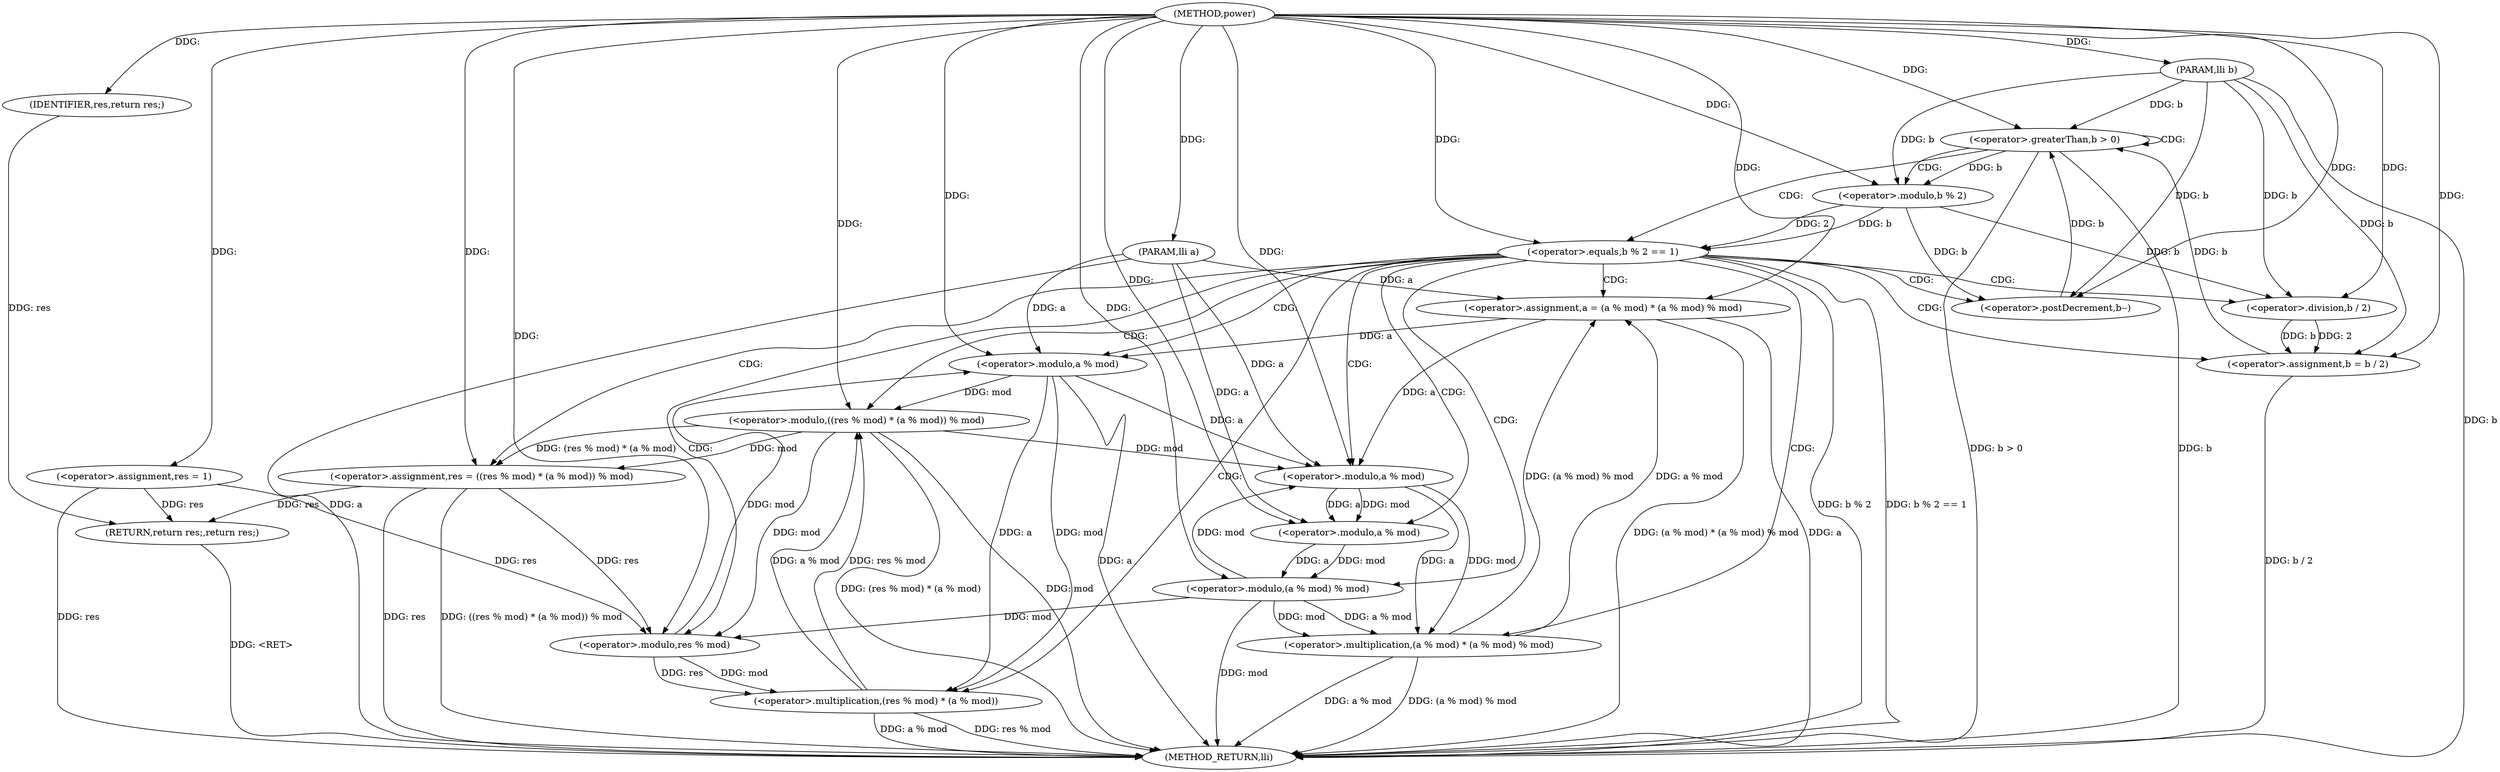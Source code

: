 digraph "power" {  
"1000140" [label = "(METHOD,power)" ]
"1000193" [label = "(METHOD_RETURN,lli)" ]
"1000141" [label = "(PARAM,lli a)" ]
"1000142" [label = "(PARAM,lli b)" ]
"1000145" [label = "(<operator>.assignment,res = 1)" ]
"1000191" [label = "(RETURN,return res;,return res;)" ]
"1000149" [label = "(<operator>.greaterThan,b > 0)" ]
"1000192" [label = "(IDENTIFIER,res,return res;)" ]
"1000154" [label = "(<operator>.equals,b % 2 == 1)" ]
"1000160" [label = "(<operator>.assignment,res = ((res % mod) * (a % mod)) % mod)" ]
"1000171" [label = "(<operator>.postDecrement,b--)" ]
"1000155" [label = "(<operator>.modulo,b % 2)" ]
"1000175" [label = "(<operator>.assignment,b = b / 2)" ]
"1000180" [label = "(<operator>.assignment,a = (a % mod) * (a % mod) % mod)" ]
"1000162" [label = "(<operator>.modulo,((res % mod) * (a % mod)) % mod)" ]
"1000163" [label = "(<operator>.multiplication,(res % mod) * (a % mod))" ]
"1000177" [label = "(<operator>.division,b / 2)" ]
"1000182" [label = "(<operator>.multiplication,(a % mod) * (a % mod) % mod)" ]
"1000164" [label = "(<operator>.modulo,res % mod)" ]
"1000167" [label = "(<operator>.modulo,a % mod)" ]
"1000183" [label = "(<operator>.modulo,a % mod)" ]
"1000186" [label = "(<operator>.modulo,(a % mod) % mod)" ]
"1000187" [label = "(<operator>.modulo,a % mod)" ]
  "1000141" -> "1000193"  [ label = "DDG: a"] 
  "1000142" -> "1000193"  [ label = "DDG: b"] 
  "1000145" -> "1000193"  [ label = "DDG: res"] 
  "1000149" -> "1000193"  [ label = "DDG: b"] 
  "1000149" -> "1000193"  [ label = "DDG: b > 0"] 
  "1000154" -> "1000193"  [ label = "DDG: b % 2"] 
  "1000154" -> "1000193"  [ label = "DDG: b % 2 == 1"] 
  "1000175" -> "1000193"  [ label = "DDG: b / 2"] 
  "1000180" -> "1000193"  [ label = "DDG: a"] 
  "1000182" -> "1000193"  [ label = "DDG: a % mod"] 
  "1000186" -> "1000193"  [ label = "DDG: mod"] 
  "1000182" -> "1000193"  [ label = "DDG: (a % mod) % mod"] 
  "1000180" -> "1000193"  [ label = "DDG: (a % mod) * (a % mod) % mod"] 
  "1000160" -> "1000193"  [ label = "DDG: res"] 
  "1000163" -> "1000193"  [ label = "DDG: res % mod"] 
  "1000167" -> "1000193"  [ label = "DDG: a"] 
  "1000163" -> "1000193"  [ label = "DDG: a % mod"] 
  "1000162" -> "1000193"  [ label = "DDG: (res % mod) * (a % mod)"] 
  "1000162" -> "1000193"  [ label = "DDG: mod"] 
  "1000160" -> "1000193"  [ label = "DDG: ((res % mod) * (a % mod)) % mod"] 
  "1000191" -> "1000193"  [ label = "DDG: <RET>"] 
  "1000140" -> "1000141"  [ label = "DDG: "] 
  "1000140" -> "1000142"  [ label = "DDG: "] 
  "1000140" -> "1000145"  [ label = "DDG: "] 
  "1000192" -> "1000191"  [ label = "DDG: res"] 
  "1000145" -> "1000191"  [ label = "DDG: res"] 
  "1000160" -> "1000191"  [ label = "DDG: res"] 
  "1000140" -> "1000192"  [ label = "DDG: "] 
  "1000175" -> "1000149"  [ label = "DDG: b"] 
  "1000171" -> "1000149"  [ label = "DDG: b"] 
  "1000142" -> "1000149"  [ label = "DDG: b"] 
  "1000140" -> "1000149"  [ label = "DDG: "] 
  "1000155" -> "1000154"  [ label = "DDG: b"] 
  "1000155" -> "1000154"  [ label = "DDG: 2"] 
  "1000140" -> "1000154"  [ label = "DDG: "] 
  "1000162" -> "1000160"  [ label = "DDG: (res % mod) * (a % mod)"] 
  "1000162" -> "1000160"  [ label = "DDG: mod"] 
  "1000149" -> "1000155"  [ label = "DDG: b"] 
  "1000142" -> "1000155"  [ label = "DDG: b"] 
  "1000140" -> "1000155"  [ label = "DDG: "] 
  "1000140" -> "1000160"  [ label = "DDG: "] 
  "1000155" -> "1000171"  [ label = "DDG: b"] 
  "1000142" -> "1000171"  [ label = "DDG: b"] 
  "1000140" -> "1000171"  [ label = "DDG: "] 
  "1000177" -> "1000175"  [ label = "DDG: 2"] 
  "1000177" -> "1000175"  [ label = "DDG: b"] 
  "1000182" -> "1000180"  [ label = "DDG: a % mod"] 
  "1000182" -> "1000180"  [ label = "DDG: (a % mod) % mod"] 
  "1000163" -> "1000162"  [ label = "DDG: res % mod"] 
  "1000163" -> "1000162"  [ label = "DDG: a % mod"] 
  "1000167" -> "1000162"  [ label = "DDG: mod"] 
  "1000140" -> "1000162"  [ label = "DDG: "] 
  "1000142" -> "1000175"  [ label = "DDG: b"] 
  "1000140" -> "1000175"  [ label = "DDG: "] 
  "1000141" -> "1000180"  [ label = "DDG: a"] 
  "1000140" -> "1000180"  [ label = "DDG: "] 
  "1000164" -> "1000163"  [ label = "DDG: res"] 
  "1000164" -> "1000163"  [ label = "DDG: mod"] 
  "1000167" -> "1000163"  [ label = "DDG: a"] 
  "1000167" -> "1000163"  [ label = "DDG: mod"] 
  "1000155" -> "1000177"  [ label = "DDG: b"] 
  "1000142" -> "1000177"  [ label = "DDG: b"] 
  "1000140" -> "1000177"  [ label = "DDG: "] 
  "1000183" -> "1000182"  [ label = "DDG: a"] 
  "1000183" -> "1000182"  [ label = "DDG: mod"] 
  "1000186" -> "1000182"  [ label = "DDG: a % mod"] 
  "1000186" -> "1000182"  [ label = "DDG: mod"] 
  "1000145" -> "1000164"  [ label = "DDG: res"] 
  "1000160" -> "1000164"  [ label = "DDG: res"] 
  "1000140" -> "1000164"  [ label = "DDG: "] 
  "1000186" -> "1000164"  [ label = "DDG: mod"] 
  "1000162" -> "1000164"  [ label = "DDG: mod"] 
  "1000180" -> "1000167"  [ label = "DDG: a"] 
  "1000141" -> "1000167"  [ label = "DDG: a"] 
  "1000140" -> "1000167"  [ label = "DDG: "] 
  "1000164" -> "1000167"  [ label = "DDG: mod"] 
  "1000180" -> "1000183"  [ label = "DDG: a"] 
  "1000167" -> "1000183"  [ label = "DDG: a"] 
  "1000141" -> "1000183"  [ label = "DDG: a"] 
  "1000140" -> "1000183"  [ label = "DDG: "] 
  "1000186" -> "1000183"  [ label = "DDG: mod"] 
  "1000162" -> "1000183"  [ label = "DDG: mod"] 
  "1000187" -> "1000186"  [ label = "DDG: a"] 
  "1000187" -> "1000186"  [ label = "DDG: mod"] 
  "1000140" -> "1000186"  [ label = "DDG: "] 
  "1000183" -> "1000187"  [ label = "DDG: a"] 
  "1000141" -> "1000187"  [ label = "DDG: a"] 
  "1000140" -> "1000187"  [ label = "DDG: "] 
  "1000183" -> "1000187"  [ label = "DDG: mod"] 
  "1000149" -> "1000155"  [ label = "CDG: "] 
  "1000149" -> "1000154"  [ label = "CDG: "] 
  "1000149" -> "1000149"  [ label = "CDG: "] 
  "1000154" -> "1000163"  [ label = "CDG: "] 
  "1000154" -> "1000164"  [ label = "CDG: "] 
  "1000154" -> "1000167"  [ label = "CDG: "] 
  "1000154" -> "1000175"  [ label = "CDG: "] 
  "1000154" -> "1000160"  [ label = "CDG: "] 
  "1000154" -> "1000171"  [ label = "CDG: "] 
  "1000154" -> "1000182"  [ label = "CDG: "] 
  "1000154" -> "1000186"  [ label = "CDG: "] 
  "1000154" -> "1000180"  [ label = "CDG: "] 
  "1000154" -> "1000177"  [ label = "CDG: "] 
  "1000154" -> "1000162"  [ label = "CDG: "] 
  "1000154" -> "1000183"  [ label = "CDG: "] 
  "1000154" -> "1000187"  [ label = "CDG: "] 
}
